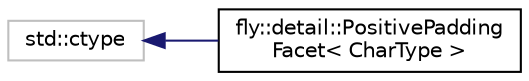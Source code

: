 digraph "Graphical Class Hierarchy"
{
 // LATEX_PDF_SIZE
  edge [fontname="Helvetica",fontsize="10",labelfontname="Helvetica",labelfontsize="10"];
  node [fontname="Helvetica",fontsize="10",shape=record];
  rankdir="LR";
  Node64 [label="std::ctype",height=0.2,width=0.4,color="grey75", fillcolor="white", style="filled",tooltip=" "];
  Node64 -> Node0 [dir="back",color="midnightblue",fontsize="10",style="solid",fontname="Helvetica"];
  Node0 [label="fly::detail::PositivePadding\lFacet\< CharType \>",height=0.2,width=0.4,color="black", fillcolor="white", style="filled",URL="$classfly_1_1detail_1_1_positive_padding_facet.html",tooltip=" "];
}
